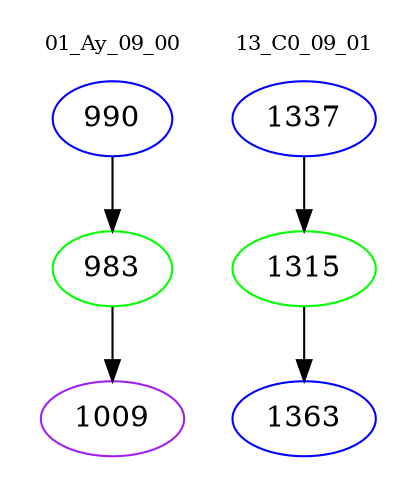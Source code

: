 digraph{
subgraph cluster_0 {
color = white
label = "01_Ay_09_00";
fontsize=10;
T0_990 [label="990", color="blue"]
T0_990 -> T0_983 [color="black"]
T0_983 [label="983", color="green"]
T0_983 -> T0_1009 [color="black"]
T0_1009 [label="1009", color="purple"]
}
subgraph cluster_1 {
color = white
label = "13_C0_09_01";
fontsize=10;
T1_1337 [label="1337", color="blue"]
T1_1337 -> T1_1315 [color="black"]
T1_1315 [label="1315", color="green"]
T1_1315 -> T1_1363 [color="black"]
T1_1363 [label="1363", color="blue"]
}
}
